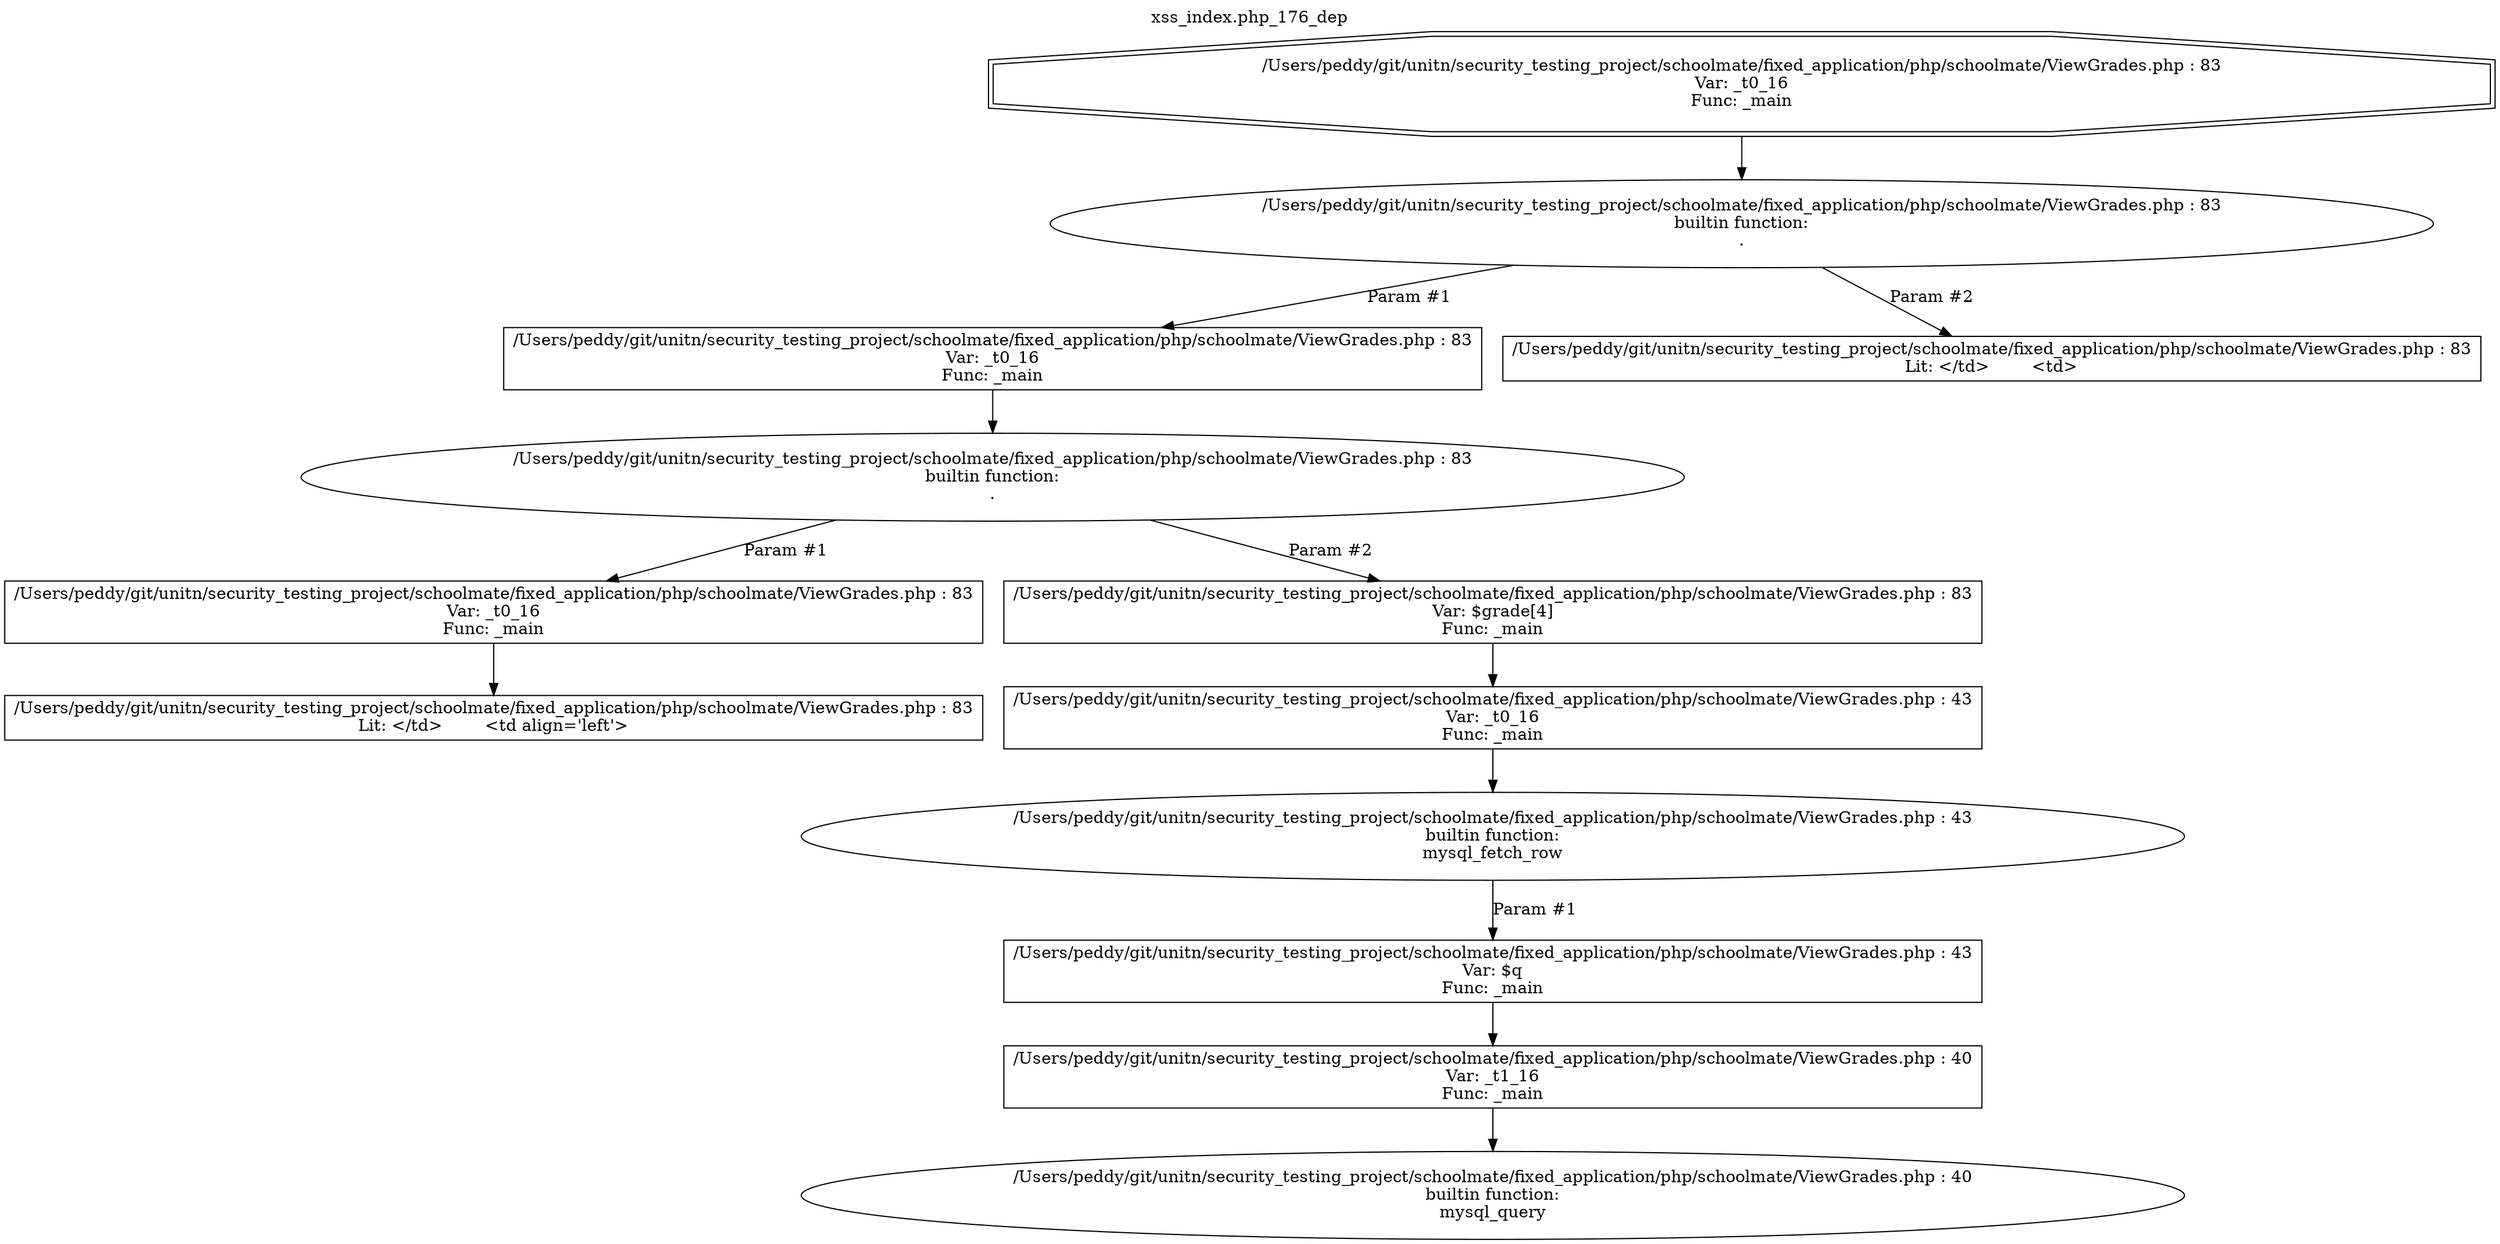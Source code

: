 digraph cfg {
  label="xss_index.php_176_dep";
  labelloc=t;
  n1 [shape=doubleoctagon, label="/Users/peddy/git/unitn/security_testing_project/schoolmate/fixed_application/php/schoolmate/ViewGrades.php : 83\nVar: _t0_16\nFunc: _main\n"];
  n2 [shape=ellipse, label="/Users/peddy/git/unitn/security_testing_project/schoolmate/fixed_application/php/schoolmate/ViewGrades.php : 83\nbuiltin function:\n.\n"];
  n3 [shape=box, label="/Users/peddy/git/unitn/security_testing_project/schoolmate/fixed_application/php/schoolmate/ViewGrades.php : 83\nVar: _t0_16\nFunc: _main\n"];
  n4 [shape=ellipse, label="/Users/peddy/git/unitn/security_testing_project/schoolmate/fixed_application/php/schoolmate/ViewGrades.php : 83\nbuiltin function:\n.\n"];
  n5 [shape=box, label="/Users/peddy/git/unitn/security_testing_project/schoolmate/fixed_application/php/schoolmate/ViewGrades.php : 83\nVar: _t0_16\nFunc: _main\n"];
  n6 [shape=box, label="/Users/peddy/git/unitn/security_testing_project/schoolmate/fixed_application/php/schoolmate/ViewGrades.php : 83\nLit: </td>	<td align='left'>\n"];
  n7 [shape=box, label="/Users/peddy/git/unitn/security_testing_project/schoolmate/fixed_application/php/schoolmate/ViewGrades.php : 83\nVar: $grade[4]\nFunc: _main\n"];
  n8 [shape=box, label="/Users/peddy/git/unitn/security_testing_project/schoolmate/fixed_application/php/schoolmate/ViewGrades.php : 43\nVar: _t0_16\nFunc: _main\n"];
  n9 [shape=ellipse, label="/Users/peddy/git/unitn/security_testing_project/schoolmate/fixed_application/php/schoolmate/ViewGrades.php : 43\nbuiltin function:\nmysql_fetch_row\n"];
  n10 [shape=box, label="/Users/peddy/git/unitn/security_testing_project/schoolmate/fixed_application/php/schoolmate/ViewGrades.php : 43\nVar: $q\nFunc: _main\n"];
  n11 [shape=box, label="/Users/peddy/git/unitn/security_testing_project/schoolmate/fixed_application/php/schoolmate/ViewGrades.php : 40\nVar: _t1_16\nFunc: _main\n"];
  n12 [shape=ellipse, label="/Users/peddy/git/unitn/security_testing_project/schoolmate/fixed_application/php/schoolmate/ViewGrades.php : 40\nbuiltin function:\nmysql_query\n"];
  n13 [shape=box, label="/Users/peddy/git/unitn/security_testing_project/schoolmate/fixed_application/php/schoolmate/ViewGrades.php : 83\nLit: </td>	<td>\n"];
  n1 -> n2;
  n3 -> n4;
  n5 -> n6;
  n4 -> n5[label="Param #1"];
  n4 -> n7[label="Param #2"];
  n8 -> n9;
  n11 -> n12;
  n10 -> n11;
  n9 -> n10[label="Param #1"];
  n7 -> n8;
  n2 -> n3[label="Param #1"];
  n2 -> n13[label="Param #2"];
}
